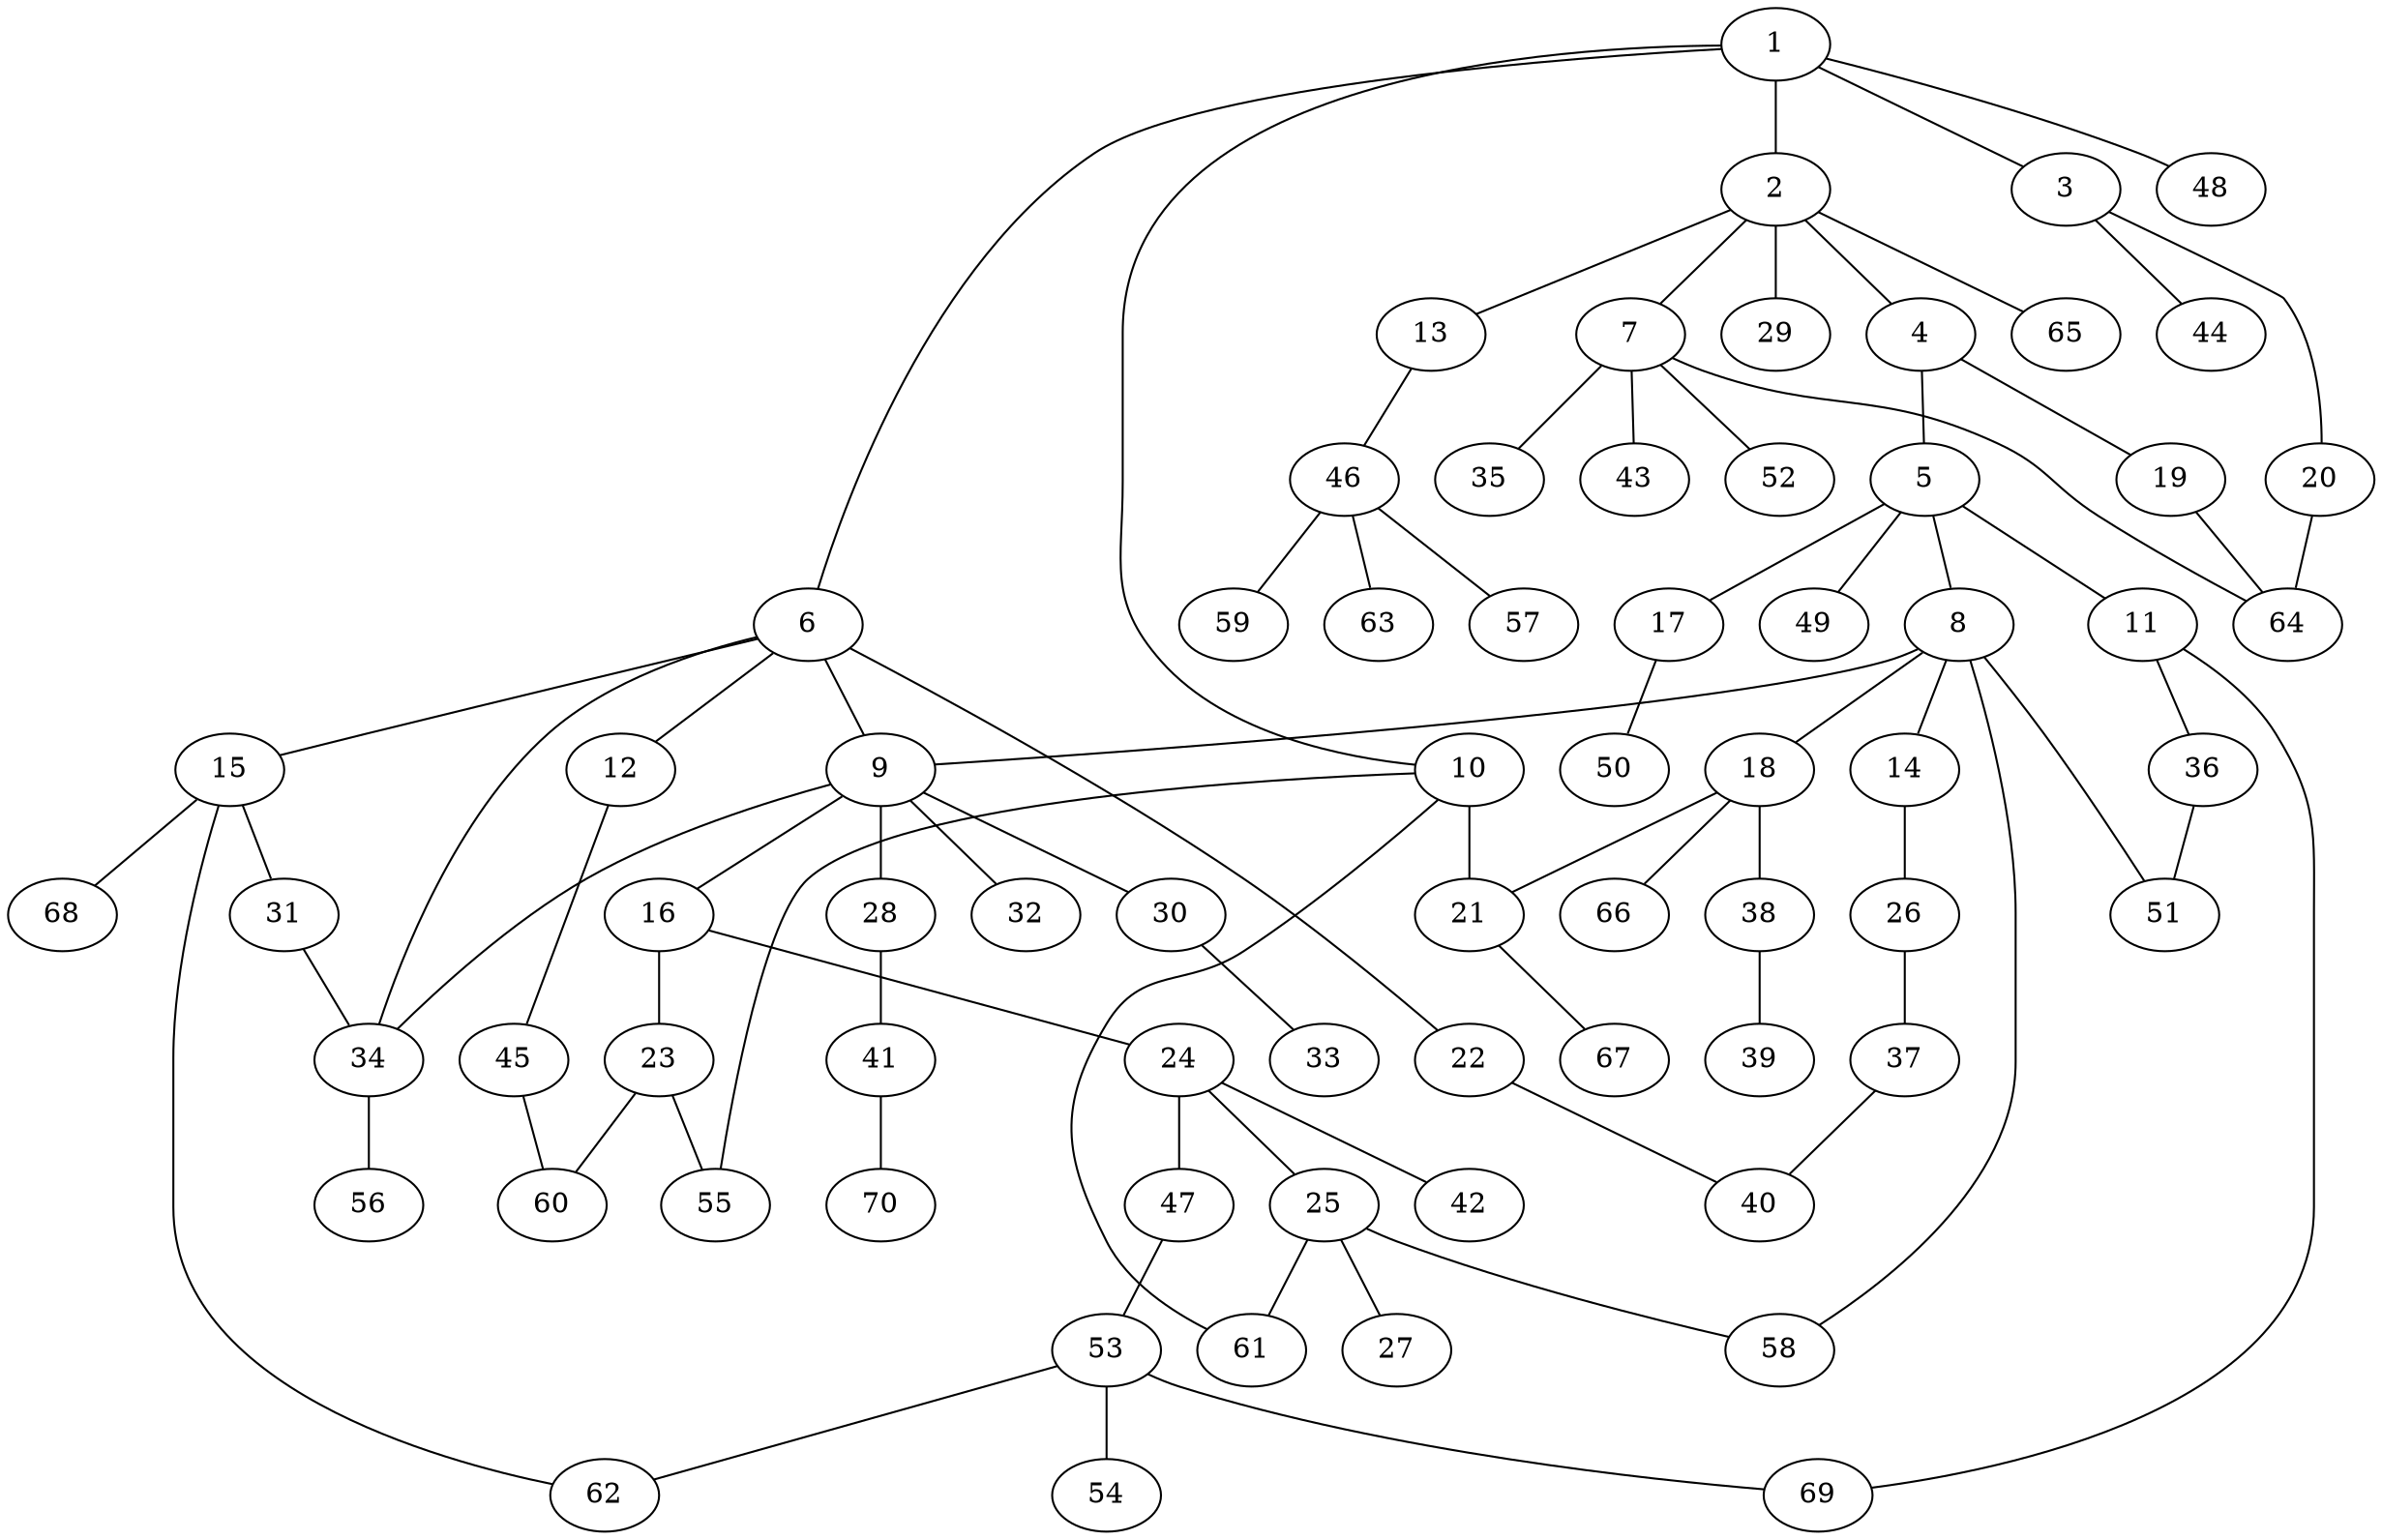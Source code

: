 graph graphname {1--2
1--3
1--6
1--10
1--48
2--4
2--7
2--13
2--29
2--65
3--20
3--44
4--5
4--19
5--8
5--11
5--17
5--49
6--9
6--12
6--15
6--22
6--34
7--35
7--43
7--52
7--64
8--9
8--14
8--18
8--51
8--58
9--16
9--28
9--30
9--32
9--34
10--21
10--55
10--61
11--36
11--69
12--45
13--46
14--26
15--31
15--62
15--68
16--23
16--24
17--50
18--21
18--38
18--66
19--64
20--64
21--67
22--40
23--55
23--60
24--25
24--42
24--47
25--27
25--58
25--61
26--37
28--41
30--33
31--34
34--56
36--51
37--40
38--39
41--70
45--60
46--57
46--59
46--63
47--53
53--54
53--62
53--69
}